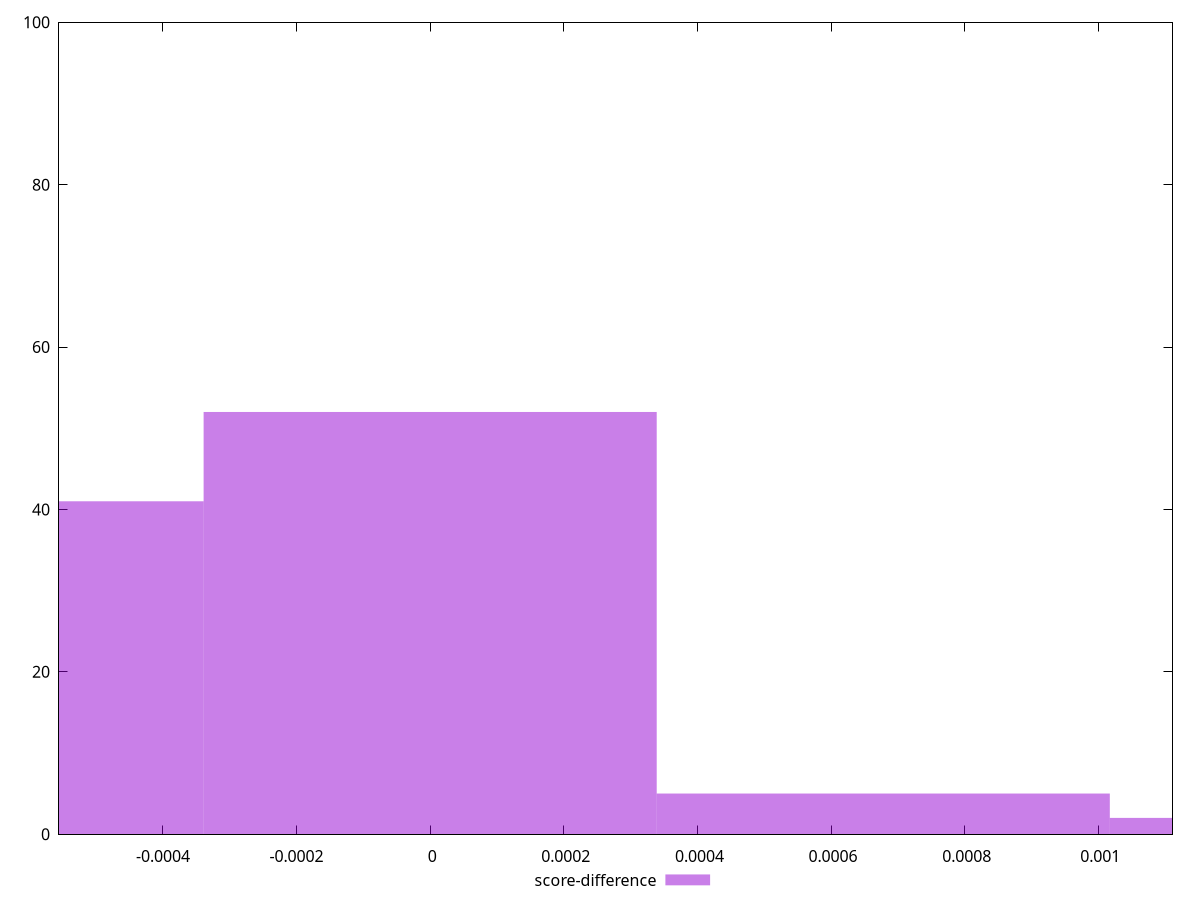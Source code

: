 reset

$scoreDifference <<EOF
-0.000678187862792148 41
0 52
0.001356375725584296 2
0.000678187862792148 5
EOF

set key outside below
set boxwidth 0.000678187862792148
set xrange [-0.0005555555555555314:0.0011111111111110628]
set yrange [0:100]
set trange [0:100]
set style fill transparent solid 0.5 noborder
set terminal svg size 640, 490 enhanced background rgb 'white'
set output "reprap/uses-rel-preload/samples/pages+cached+noexternal+nofonts+nosvg+noimg+nocss/score-difference/histogram.svg"

plot $scoreDifference title "score-difference" with boxes

reset
